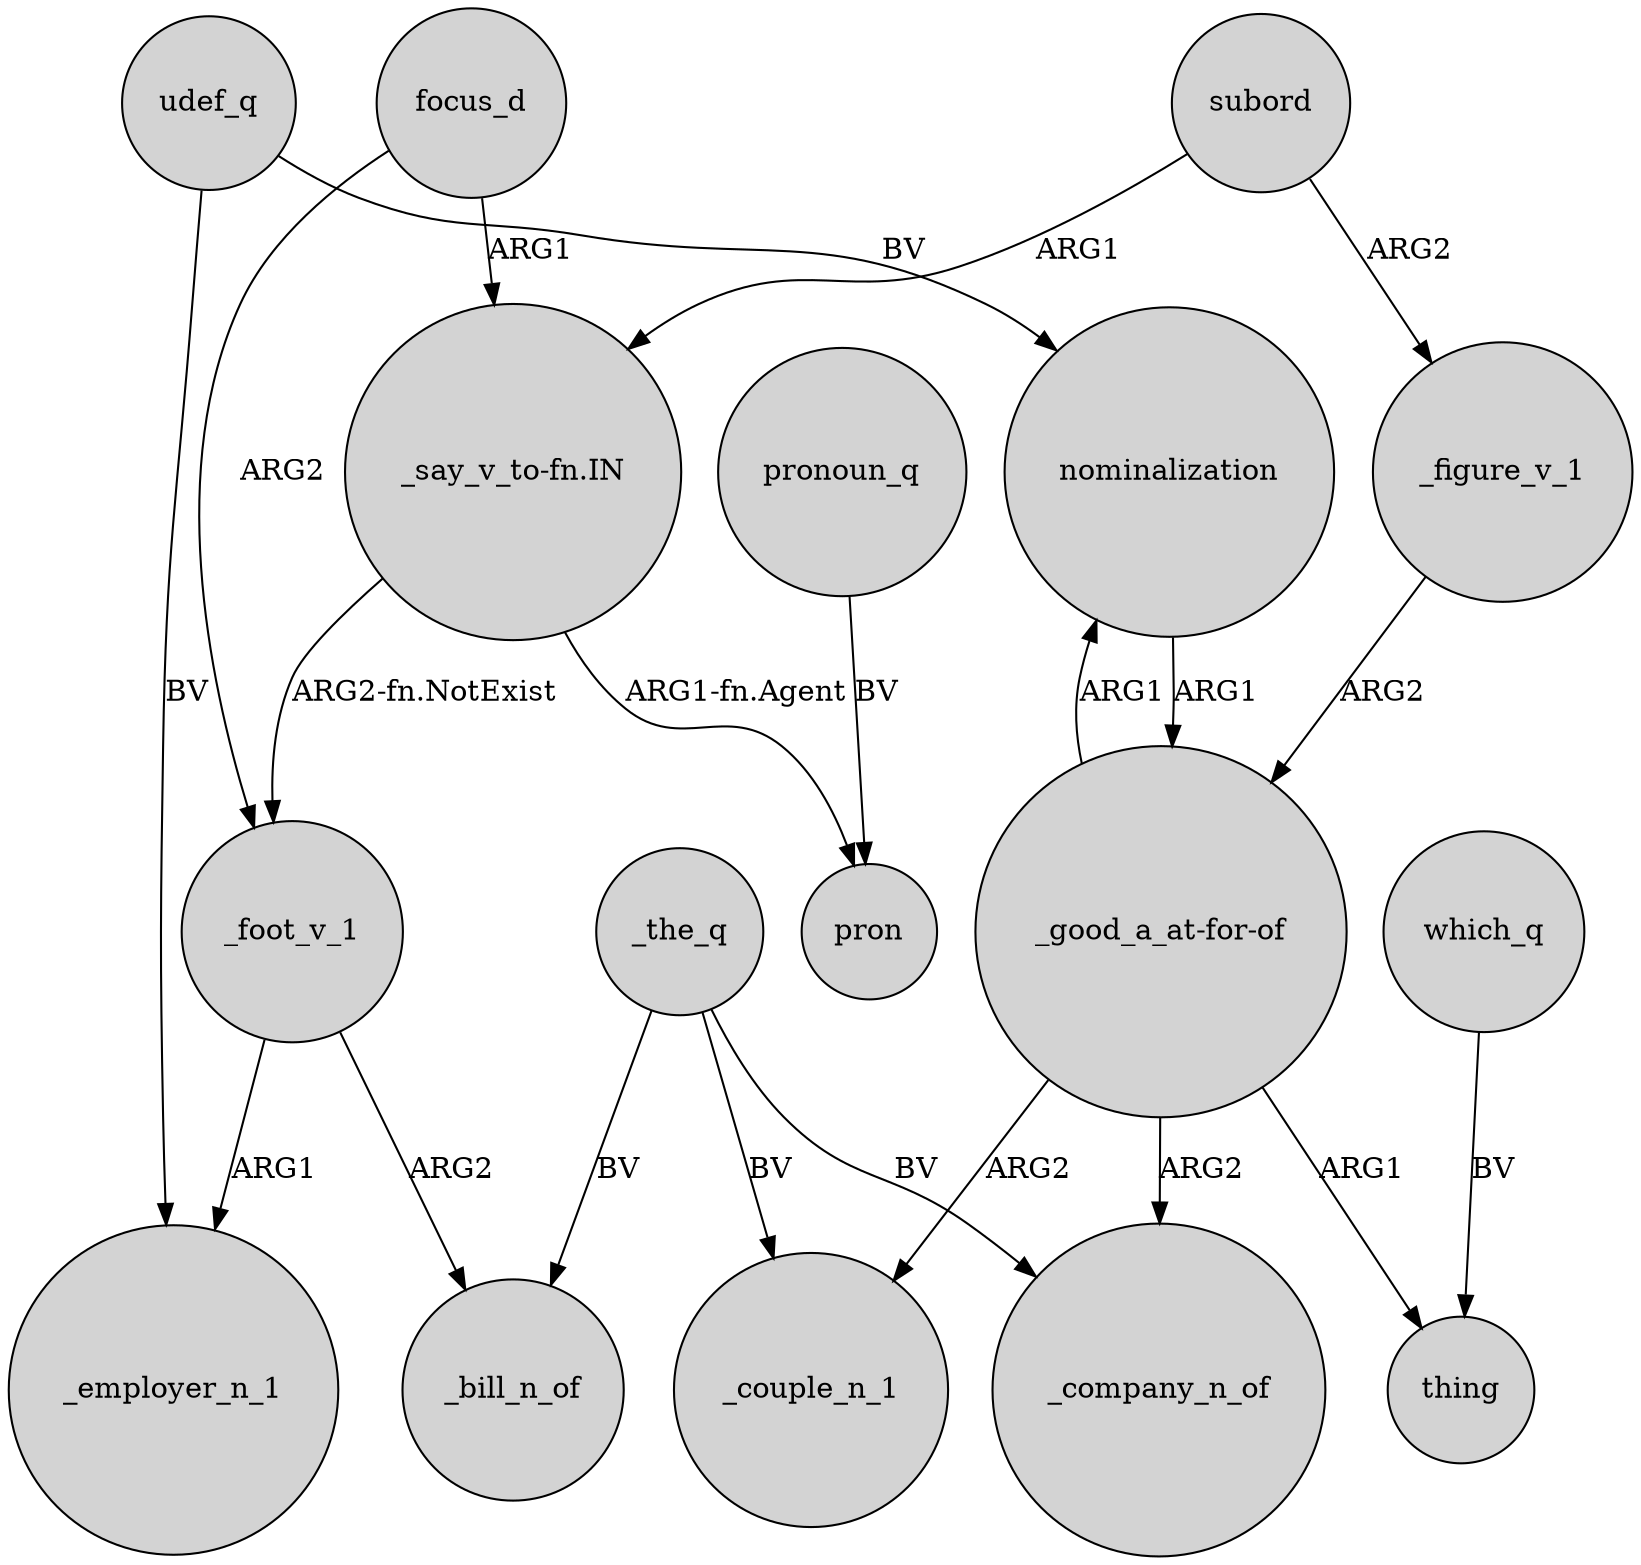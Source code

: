 digraph {
	node [shape=circle style=filled]
	_the_q -> _bill_n_of [label=BV]
	nominalization -> "_good_a_at-for-of" [label=ARG1]
	"_good_a_at-for-of" -> _company_n_of [label=ARG2]
	_the_q -> _couple_n_1 [label=BV]
	_figure_v_1 -> "_good_a_at-for-of" [label=ARG2]
	_foot_v_1 -> _employer_n_1 [label=ARG1]
	"_good_a_at-for-of" -> _couple_n_1 [label=ARG2]
	subord -> "_say_v_to-fn.IN" [label=ARG1]
	"_good_a_at-for-of" -> nominalization [label=ARG1]
	_the_q -> _company_n_of [label=BV]
	pronoun_q -> pron [label=BV]
	_foot_v_1 -> _bill_n_of [label=ARG2]
	focus_d -> _foot_v_1 [label=ARG2]
	udef_q -> nominalization [label=BV]
	"_say_v_to-fn.IN" -> pron [label="ARG1-fn.Agent"]
	"_good_a_at-for-of" -> thing [label=ARG1]
	subord -> _figure_v_1 [label=ARG2]
	udef_q -> _employer_n_1 [label=BV]
	"_say_v_to-fn.IN" -> _foot_v_1 [label="ARG2-fn.NotExist"]
	focus_d -> "_say_v_to-fn.IN" [label=ARG1]
	which_q -> thing [label=BV]
}
